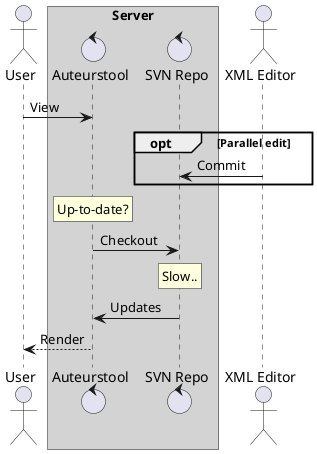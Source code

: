 @startuml

' Define the actors
actor User
box "Server" #LightGray
    control Auteurstool as AUT
    control "SVN Repo" as SVN
end box
actor "XML Editor" as XML


' Sequence in absence of webdav integration

User ->  AUT : View
opt Parallel edit
    XML -> SVN: Commit
end
rnote over AUT
    Up-to-date?
end note
AUT -> SVN: Checkout
rnote over SVN
    Slow..
end note
SVN -> AUT: Updates
AUT --> User: Render


@enduml